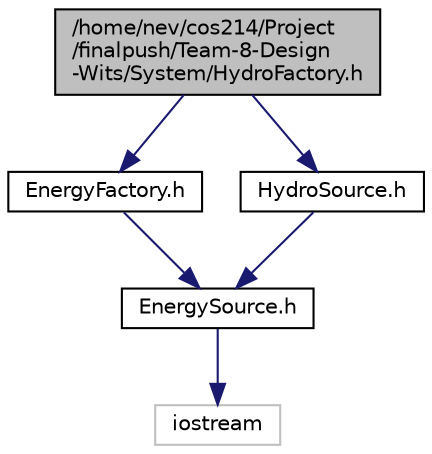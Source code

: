 digraph "/home/nev/cos214/Project/finalpush/Team-8-Design-Wits/System/HydroFactory.h"
{
 // LATEX_PDF_SIZE
  edge [fontname="Helvetica",fontsize="10",labelfontname="Helvetica",labelfontsize="10"];
  node [fontname="Helvetica",fontsize="10",shape=record];
  Node1 [label="/home/nev/cos214/Project\l/finalpush/Team-8-Design\l-Wits/System/HydroFactory.h",height=0.2,width=0.4,color="black", fillcolor="grey75", style="filled", fontcolor="black",tooltip="The header file for the HydroFactory class."];
  Node1 -> Node2 [color="midnightblue",fontsize="10",style="solid"];
  Node2 [label="EnergyFactory.h",height=0.2,width=0.4,color="black", fillcolor="white", style="filled",URL="$EnergyFactory_8h.html",tooltip="The header file for the EnergyFactory class."];
  Node2 -> Node3 [color="midnightblue",fontsize="10",style="solid"];
  Node3 [label="EnergySource.h",height=0.2,width=0.4,color="black", fillcolor="white", style="filled",URL="$EnergySource_8h.html",tooltip="The header file for the EnergySource class."];
  Node3 -> Node4 [color="midnightblue",fontsize="10",style="solid"];
  Node4 [label="iostream",height=0.2,width=0.4,color="grey75", fillcolor="white", style="filled",tooltip=" "];
  Node1 -> Node5 [color="midnightblue",fontsize="10",style="solid"];
  Node5 [label="HydroSource.h",height=0.2,width=0.4,color="black", fillcolor="white", style="filled",URL="$HydroSource_8h.html",tooltip="The header file for the HydroSource class."];
  Node5 -> Node3 [color="midnightblue",fontsize="10",style="solid"];
}
